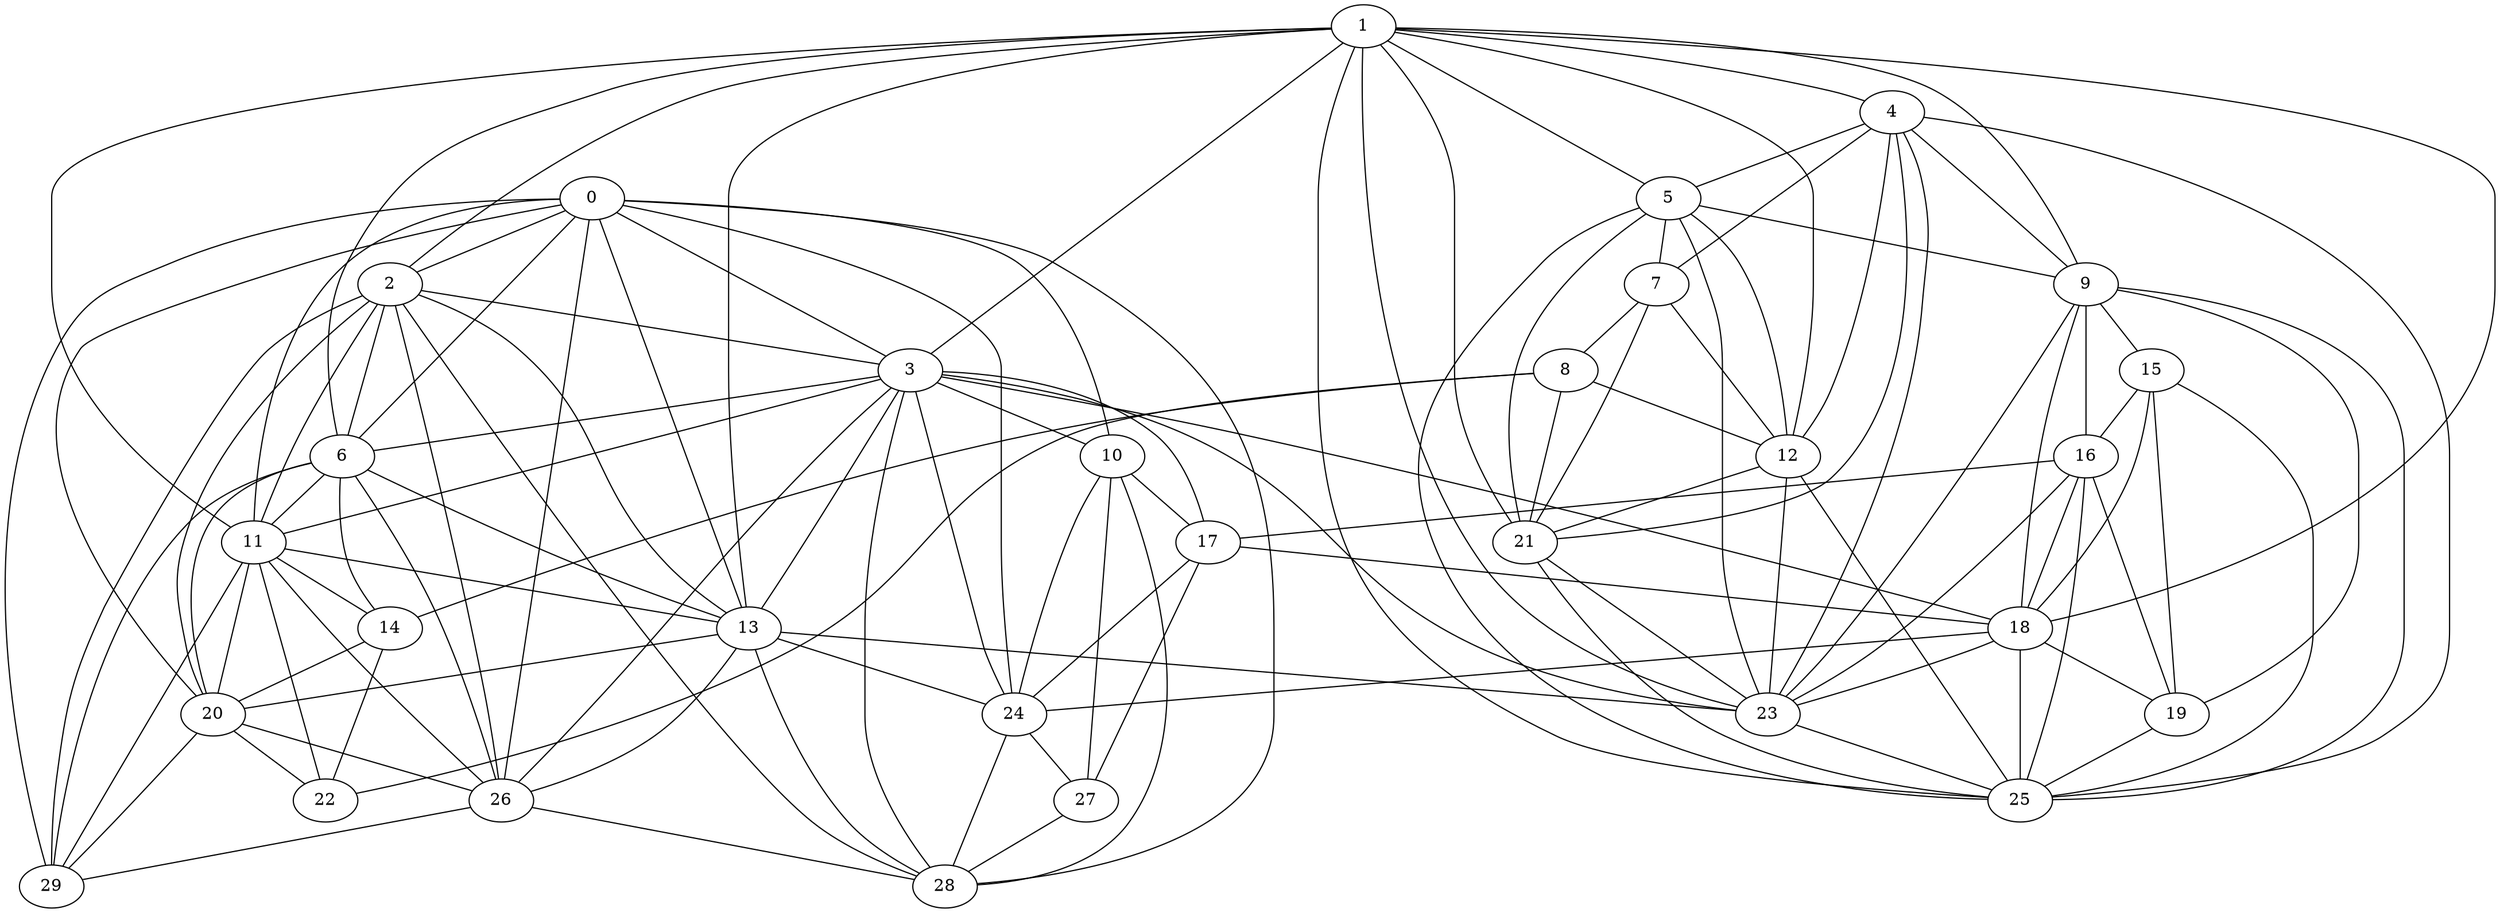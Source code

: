 graph grafoGeografico_30_38  {
0;
1;
2;
3;
4;
5;
6;
7;
8;
9;
10;
11;
12;
13;
14;
15;
16;
17;
18;
19;
20;
21;
22;
23;
24;
25;
26;
27;
28;
29;
0 -- 2;
0 -- 3;
0 -- 6;
0 -- 10;
0 -- 11;
0 -- 13;
0 -- 20;
0 -- 24;
0 -- 26;
0 -- 28;
0 -- 29;
1 -- 2;
1 -- 3;
1 -- 4;
1 -- 5;
1 -- 6;
1 -- 9;
1 -- 11;
1 -- 12;
1 -- 13;
1 -- 18;
1 -- 21;
1 -- 23;
1 -- 25;
2 -- 3;
2 -- 6;
2 -- 11;
2 -- 13;
2 -- 20;
2 -- 26;
2 -- 28;
2 -- 29;
3 -- 6;
3 -- 10;
3 -- 11;
3 -- 13;
3 -- 17;
3 -- 18;
3 -- 23;
3 -- 24;
3 -- 26;
3 -- 28;
4 -- 5;
4 -- 7;
4 -- 9;
4 -- 12;
4 -- 21;
4 -- 23;
4 -- 25;
5 -- 7;
5 -- 9;
5 -- 12;
5 -- 21;
5 -- 23;
5 -- 25;
6 -- 11;
6 -- 13;
6 -- 14;
6 -- 20;
6 -- 26;
6 -- 29;
7 -- 8;
7 -- 12;
7 -- 21;
8 -- 12;
8 -- 14;
8 -- 21;
8 -- 22;
9 -- 15;
9 -- 16;
9 -- 18;
9 -- 19;
9 -- 23;
9 -- 25;
10 -- 17;
10 -- 24;
10 -- 27;
10 -- 28;
11 -- 13;
11 -- 14;
11 -- 20;
11 -- 22;
11 -- 26;
11 -- 29;
12 -- 21;
12 -- 23;
12 -- 25;
13 -- 20;
13 -- 23;
13 -- 24;
13 -- 26;
13 -- 28;
14 -- 20;
14 -- 22;
15 -- 16;
15 -- 18;
15 -- 19;
15 -- 25;
16 -- 17;
16 -- 18;
16 -- 19;
16 -- 23;
16 -- 25;
17 -- 18;
17 -- 24;
17 -- 27;
18 -- 19;
18 -- 23;
18 -- 24;
18 -- 25;
19 -- 25;
20 -- 22;
20 -- 26;
20 -- 29;
21 -- 23;
21 -- 25;
23 -- 25;
24 -- 27;
24 -- 28;
26 -- 28;
26 -- 29;
27 -- 28;
}